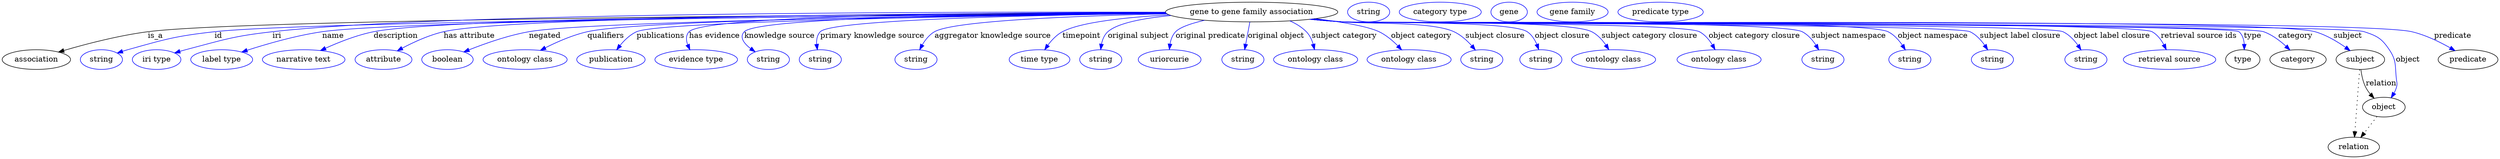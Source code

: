 digraph {
	graph [bb="0,0,4563,283"];
	node [label="\N"];
	"gene to gene family association"	[height=0.5,
		label="gene to gene family association",
		pos="2283.4,265",
		width=4.3691];
	association	[height=0.5,
		pos="62.394,178",
		width=1.7332];
	"gene to gene family association" -> association	[label=is_a,
		lp="280.39,221.5",
		pos="e,102.91,191.77 2126.7,263.29 1684.8,261.01 448.41,252.58 266.39,229 213.11,222.1 153.58,206.57 112.65,194.64"];
	id	[color=blue,
		height=0.5,
		label=string,
		pos="181.39,178",
		width=1.0652];
	"gene to gene family association" -> id	[color=blue,
		label=id,
		lp="395.39,221.5",
		pos="e,210.38,189.98 2127.2,262.79 1704.5,259.26 558.54,248.06 388.39,229 316.67,220.97 298.9,215.43 229.39,196 226.29,195.13 223.09,\
194.17 219.89,193.15",
		style=solid];
	iri	[color=blue,
		height=0.5,
		label="iri type",
		pos="282.39,178",
		width=1.2277];
	"gene to gene family association" -> iri	[color=blue,
		label=iri,
		lp="501.39,221.5",
		pos="e,315.32,190.15 2126,264.68 1749.9,265.7 807.07,264.51 493.39,229 422.11,220.93 404.75,214.31 335.39,196 332.02,195.11 328.55,194.13 \
325.07,193.11",
		style=solid];
	name	[color=blue,
		height=0.5,
		label="label type",
		pos="401.39,178",
		width=1.5707];
	"gene to gene family association" -> name	[color=blue,
		label=name,
		lp="604.39,221.5",
		pos="e,437.98,191.87 2126.9,262.97 1735.3,260.09 734.18,250.67 584.39,229 537.02,222.15 484.46,206.96 447.86,195.11",
		style=solid];
	description	[color=blue,
		height=0.5,
		label="narrative text",
		pos="551.39,178",
		width=2.0943];
	"gene to gene family association" -> description	[color=blue,
		label=description,
		lp="717.89,221.5",
		pos="e,581.77,194.62 2126.4,263.74 1749.8,262.67 816.5,257.17 677.39,229 647.36,222.92 615.28,210.09 591.01,198.95",
		style=solid];
	"has attribute"	[color=blue,
		height=0.5,
		label=attribute,
		pos="696.39,178",
		width=1.4443];
	"gene to gene family association" -> "has attribute"	[color=blue,
		label="has attribute",
		lp="852.39,221.5",
		pos="e,721.33,194.01 2126.1,263.87 1771.6,263.05 931.14,258.03 805.39,229 778.89,222.88 751.04,209.98 730.13,198.82",
		style=solid];
	negated	[color=blue,
		height=0.5,
		label=boolean,
		pos="813.39,178",
		width=1.2999];
	"gene to gene family association" -> negated	[color=blue,
		label=negated,
		lp="990.39,221.5",
		pos="e,843.03,191.96 2127.5,262.49 1802.5,258.95 1073.3,248.91 961.39,229 923.37,222.23 881.85,207.52 852.5,195.8",
		style=solid];
	qualifiers	[color=blue,
		height=0.5,
		label="ontology class",
		pos="954.39,178",
		width=2.1304];
	"gene to gene family association" -> qualifiers	[color=blue,
		label=qualifiers,
		lp="1101.9,221.5",
		pos="e,982.4,194.93 2127,262.83 1822,260.07 1168.8,251.57 1068.4,229 1041.6,222.97 1013.3,210.59 991.57,199.66",
		style=solid];
	publications	[color=blue,
		height=0.5,
		label=publication,
		pos="1111.4,178",
		width=1.7332];
	"gene to gene family association" -> publications	[color=blue,
		label=publications,
		lp="1202.4,221.5",
		pos="e,1121.9,195.78 2127.9,262.3 1829.4,258.6 1201.7,248.55 1158.4,229 1146.3,223.57 1135.9,213.45 1128,203.73",
		style=solid];
	"has evidence"	[color=blue,
		height=0.5,
		label="evidence type",
		pos="1267.4,178",
		width=2.0943];
	"gene to gene family association" -> "has evidence"	[color=blue,
		label="has evidence",
		lp="1300.9,221.5",
		pos="e,1255.9,195.88 2126,264.31 1845.2,264.09 1284.1,259.77 1254.4,229 1248.2,222.63 1248.8,213.73 1251.7,205.2",
		style=solid];
	"knowledge source"	[color=blue,
		height=0.5,
		label=string,
		pos="1399.4,178",
		width=1.0652];
	"gene to gene family association" -> "knowledge source"	[color=blue,
		label="knowledge source",
		lp="1419.9,221.5",
		pos="e,1375.2,192.24 2126.3,263.67 1868.5,262.36 1381.6,256.25 1355.4,229 1345.9,219.09 1354.7,207.6 1366.9,198.13",
		style=solid];
	"primary knowledge source"	[color=blue,
		height=0.5,
		label=string,
		pos="1494.4,178",
		width=1.0652];
	"gene to gene family association" -> "primary knowledge source"	[color=blue,
		label="primary knowledge source",
		lp="1589.4,221.5",
		pos="e,1489,196.04 2127.3,262.54 1903.5,259.68 1515.9,251.48 1494.4,229 1488.6,222.94 1487.2,214.32 1487.7,205.94",
		style=solid];
	"aggregator knowledge source"	[color=blue,
		height=0.5,
		label=string,
		pos="1669.4,178",
		width=1.0652];
	"gene to gene family association" -> "aggregator knowledge source"	[color=blue,
		label="aggregator knowledge source",
		lp="1809.9,221.5",
		pos="e,1676.1,196.02 2128.6,261.66 1969.4,258.13 1739.5,249.53 1703.4,229 1693.8,223.55 1686.4,214.16 1680.9,204.98",
		style=solid];
	timepoint	[color=blue,
		height=0.5,
		label="time type",
		pos="1895.4,178",
		width=1.5346];
	"gene to gene family association" -> timepoint	[color=blue,
		label=timepoint,
		lp="1972.4,221.5",
		pos="e,1904.8,195.92 2132.4,259.85 2055.4,255.54 1971,246.78 1937.4,229 1926.7,223.32 1917.5,213.63 1910.6,204.28",
		style=solid];
	"original subject"	[color=blue,
		height=0.5,
		label=string,
		pos="2007.4,178",
		width=1.0652];
	"gene to gene family association" -> "original subject"	[color=blue,
		label="original subject",
		lp="2076.4,221.5",
		pos="e,2007.3,196.33 2136.1,258.59 2086.2,253.83 2038.5,245.06 2020.4,229 2013.9,223.25 2010.5,214.72 2008.7,206.31",
		style=solid];
	"original predicate"	[color=blue,
		height=0.5,
		label=uriorcurie,
		pos="2133.4,178",
		width=1.5887];
	"gene to gene family association" -> "original predicate"	[color=blue,
		label="original predicate",
		lp="2207.9,221.5",
		pos="e,2132.9,196.42 2197,249.86 2173.7,244.42 2152.6,237.44 2144.4,229 2138.6,222.99 2135.5,214.63 2134,206.47",
		style=solid];
	"original object"	[color=blue,
		height=0.5,
		label=string,
		pos="2267.4,178",
		width=1.0652];
	"gene to gene family association" -> "original object"	[color=blue,
		label="original object",
		lp="2327.9,221.5",
		pos="e,2270.6,196.18 2280.2,246.8 2278,235.16 2275,219.55 2272.5,206.24",
		style=solid];
	"subject category"	[color=blue,
		height=0.5,
		label="ontology class",
		pos="2400.4,178",
		width=2.1304];
	"gene to gene family association" -> "subject category"	[color=blue,
		label="subject category",
		lp="2452.9,221.5",
		pos="e,2398.4,196.3 2353.3,248.8 2364.4,243.93 2375,237.49 2383.4,229 2389.5,222.8 2393.5,214.29 2396,206.04",
		style=solid];
	"object category"	[color=blue,
		height=0.5,
		label="ontology class",
		pos="2571.4,178",
		width=2.1304];
	"gene to gene family association" -> "object category"	[color=blue,
		label="object category",
		lp="2593.9,221.5",
		pos="e,2557.8,195.72 2399.8,252.84 2447,247 2495.4,238.98 2516.4,229 2529.3,222.88 2541.3,212.74 2550.8,203.17",
		style=solid];
	"subject closure"	[color=blue,
		height=0.5,
		label=string,
		pos="2704.4,178",
		width=1.0652];
	"gene to gene family association" -> "subject closure"	[color=blue,
		label="subject closure",
		lp="2728.9,221.5",
		pos="e,2692.6,195.53 2395.7,252.37 2414,250.53 2432.7,248.69 2450.4,247 2495.5,242.71 2612.3,247.96 2653.4,229 2665.9,223.24 2677.1,213.08 \
2685.9,203.42",
		style=solid];
	"object closure"	[color=blue,
		height=0.5,
		label=string,
		pos="2812.4,178",
		width=1.0652];
	"gene to gene family association" -> "object closure"	[color=blue,
		label="object closure",
		lp="2851.4,221.5",
		pos="e,2808.5,196.4 2393.4,252.05 2412.4,250.2 2431.9,248.43 2450.4,247 2487.8,244.1 2756,249.56 2787.4,229 2795.6,223.61 2801.3,214.65 \
2805.1,205.79",
		style=solid];
	"subject category closure"	[color=blue,
		height=0.5,
		label="ontology class",
		pos="2945.4,178",
		width=2.1304];
	"gene to gene family association" -> "subject category closure"	[color=blue,
		label="subject category closure",
		lp="3010.9,221.5",
		pos="e,2936.8,196.17 2392,251.96 2411.4,250.09 2431.5,248.33 2450.4,247 2500.9,243.44 2860.2,251.81 2905.4,229 2916,223.63 2924.8,213.99 \
2931.3,204.6",
		style=solid];
	"object category closure"	[color=blue,
		height=0.5,
		label="ontology class",
		pos="3138.4,178",
		width=2.1304];
	"gene to gene family association" -> "object category closure"	[color=blue,
		label="object category closure",
		lp="3202.9,221.5",
		pos="e,3131.1,196.18 2391.1,251.86 2410.8,249.97 2431.2,248.24 2450.4,247 2486.6,244.66 3070.4,245.96 3102.4,229 3112.4,223.69 3120.3,\
214.19 3126.1,204.89",
		style=solid];
	"subject namespace"	[color=blue,
		height=0.5,
		label=string,
		pos="3328.4,178",
		width=1.0652];
	"gene to gene family association" -> "subject namespace"	[color=blue,
		label="subject namespace",
		lp="3375.4,221.5",
		pos="e,3320.7,195.73 2390.6,251.8 2410.5,249.91 2431.1,248.19 2450.4,247 2497,244.13 3248.8,250.19 3290.4,229 3300.8,223.67 3309.2,213.99 \
3315.4,204.55",
		style=solid];
	"object namespace"	[color=blue,
		height=0.5,
		label=string,
		pos="3487.4,178",
		width=1.0652];
	"gene to gene family association" -> "object namespace"	[color=blue,
		label="object namespace",
		lp="3529.4,221.5",
		pos="e,3479.1,195.77 2390.6,251.75 2410.5,249.86 2431,248.16 2450.4,247 2505.7,243.69 3397.7,253.45 3447.4,229 3458.2,223.67 3467.1,213.85 \
3473.7,204.31",
		style=solid];
	"subject label closure"	[color=blue,
		height=0.5,
		label=string,
		pos="3638.4,178",
		width=1.0652];
	"gene to gene family association" -> "subject label closure"	[color=blue,
		label="subject label closure",
		lp="3689.4,221.5",
		pos="e,3629.8,195.79 2390.2,251.75 2410.2,249.85 2430.9,248.14 2450.4,247 2482.2,245.13 3568.7,242.86 3597.4,229 3608.4,223.69 3617.4,\
213.88 3624.2,204.34",
		style=solid];
	"object label closure"	[color=blue,
		height=0.5,
		label=string,
		pos="3809.4,178",
		width=1.0652];
	"gene to gene family association" -> "object label closure"	[color=blue,
		label="object label closure",
		lp="3856.9,221.5",
		pos="e,3800.5,195.81 2390.2,251.72 2410.2,249.82 2430.9,248.12 2450.4,247 2486.9,244.9 3734.3,244.68 3767.4,229 3778.5,223.72 3787.8,\
213.9 3794.7,204.36",
		style=solid];
	"retrieval source ids"	[color=blue,
		height=0.5,
		label="retrieval source",
		pos="3962.4,178",
		width=2.347];
	"gene to gene family association" -> "retrieval source ids"	[color=blue,
		label="retrieval source ids",
		lp="4015.9,221.5",
		pos="e,3956.4,196.18 2390.2,251.7 2410.2,249.8 2430.9,248.11 2450.4,247 2491.4,244.67 3894.4,248.96 3930.4,229 3939.9,223.75 3946.9,214.39 \
3952,205.18",
		style=solid];
	type	[height=0.5,
		pos="4096.4,178",
		width=0.86659];
	"gene to gene family association" -> type	[color=blue,
		label=type,
		lp="4114.4,221.5",
		pos="e,4099.1,195.98 2389.7,251.72 2409.9,249.81 2430.8,248.11 2450.4,247 2473.1,245.72 4072.3,244.03 4089.4,229 4095.9,223.32 4098.4,\
214.65 4099.1,206.12",
		style=solid];
	category	[height=0.5,
		pos="4197.4,178",
		width=1.4263];
	"gene to gene family association" -> category	[color=blue,
		label=category,
		lp="4192.9,221.5",
		pos="e,4182.7,195.48 2389.7,251.72 2409.9,249.81 2430.8,248.1 2450.4,247 2497.1,244.38 4090.3,244.63 4134.4,229 4149.6,223.59 4164,212.84 \
4175.1,202.68",
		style=solid];
	subject	[height=0.5,
		pos="4311.4,178",
		width=1.2277];
	"gene to gene family association" -> subject	[color=blue,
		label=subject,
		lp="4288.4,221.5",
		pos="e,4292.7,194.32 2389.7,251.71 2409.9,249.8 2430.8,248.1 2450.4,247 2549,241.49 4133.4,255.93 4228.4,229 4248.6,223.29 4268.7,211.3 \
4284.2,200.49",
		style=solid];
	object	[height=0.5,
		pos="4354.4,91",
		width=1.0832];
	"gene to gene family association" -> object	[color=blue,
		label=object,
		lp="4398.4,178",
		pos="e,4367.8,108.09 2389.7,251.7 2409.9,249.79 2430.8,248.09 2450.4,247 2502.2,244.12 4269.1,245.12 4318.4,229 4342.3,221.18 4350.3,\
216.87 4364.4,196 4378.2,175.52 4374.5,166.51 4377.4,142 4378.2,135.38 4379.3,133.39 4377.4,127 4376.4,123.55 4374.9,120.13 4373.1,\
116.85",
		style=solid];
	predicate	[height=0.5,
		pos="4508.4,178",
		width=1.5165];
	"gene to gene family association" -> predicate	[color=blue,
		label=predicate,
		lp="4480.4,221.5",
		pos="e,4484.6,194.36 2389.7,251.69 2409.9,249.78 2430.8,248.09 2450.4,247 2558.8,240.99 4299.7,253.82 4405.4,229 4430.3,223.16 4456.2,\
210.56 4475.8,199.48",
		style=solid];
	association_type	[color=blue,
		height=0.5,
		label=string,
		pos="2497.4,265",
		width=1.0652];
	association_category	[color=blue,
		height=0.5,
		label="category type",
		pos="2628.4,265",
		width=2.0762];
	subject -> object	[label=relation,
		lp="4349.4,134.5",
		pos="e,4336.5,107.23 4312.5,159.55 4313.7,149.57 4316.2,137.07 4321.4,127 4323.6,122.68 4326.5,118.52 4329.7,114.66"];
	relation	[height=0.5,
		pos="4299.4,18",
		width=1.2999];
	subject -> relation	[pos="e,4300.7,36.188 4310.1,159.79 4308,132.48 4304,78.994 4301.5,46.38",
		style=dotted];
	"gene to gene family association_subject"	[color=blue,
		height=0.5,
		label=gene,
		pos="2754.4,265",
		width=0.92075];
	object -> relation	[pos="e,4312.2,35.54 4341.9,73.889 4335,64.939 4326.2,53.617 4318.4,43.584",
		style=dotted];
	"gene to gene family association_object"	[color=blue,
		height=0.5,
		label="gene family",
		pos="2870.4,265",
		width=1.8054];
	"gene to gene family association_predicate"	[color=blue,
		height=0.5,
		label="predicate type",
		pos="3031.4,265",
		width=2.1665];
}
